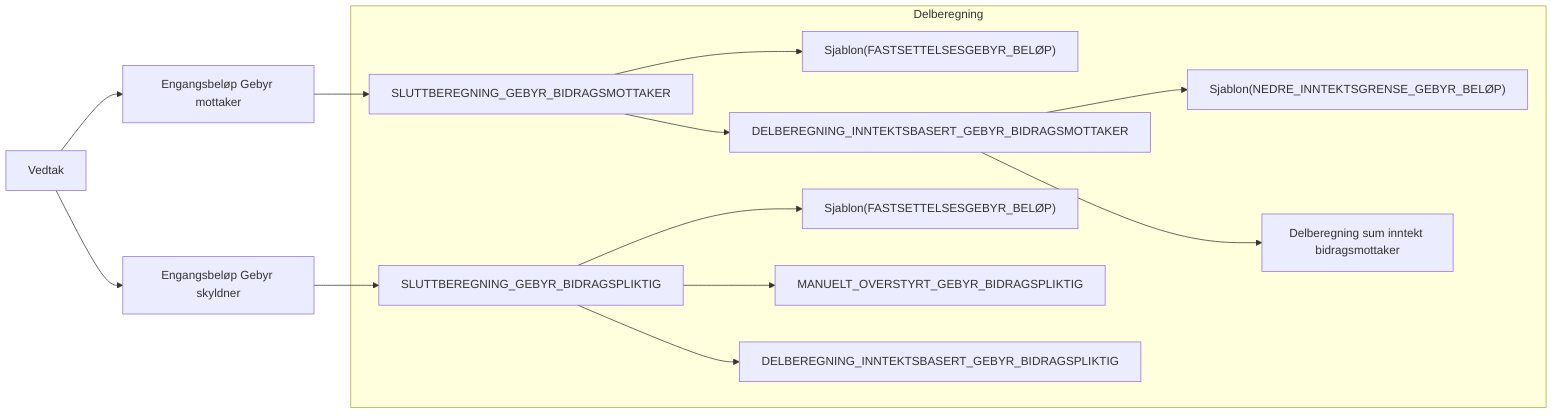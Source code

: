 flowchart LR
    Vedtak["Vedtak"] --> Engangsbeløp_GEBYR_SKYLDNER_NAV["Engangsbeløp Gebyr skyldner"]
    Engangsbeløp_GEBYR_SKYLDNER_NAV["Engangsbeløp Gebyr skyldner"] --> SLUTTBEREGNING_GEBYR_BIDRAGSPLIKTIG["SLUTTBEREGNING_GEBYR_BIDRAGSPLIKTIG"]
    Vedtak["Vedtak"] --> Engangsbeløp_GEBYR_MOTTAKER_NAV["Engangsbeløp Gebyr mottaker"]
    Engangsbeløp_GEBYR_MOTTAKER_NAV["Engangsbeløp Gebyr mottaker"] --> SLUTTBEREGNING_GEBYR_PERSON_BIDRAGSMOTTAKER["SLUTTBEREGNING_GEBYR_BIDRAGSMOTTAKER"]


    subgraph Delberegning

        SLUTTBEREGNING_GEBYR_PERSON_BIDRAGSMOTTAKER --> sjablon_FastsettelsesgebyrBeløp_202501["Sjablon(FASTSETTELSESGEBYR_BELØP)"]
        DELBEREGNING_INNTEKTSBASERT_GEBYR_BIDRAGSMOTTAKER["DELBEREGNING_INNTEKTSBASERT_GEBYR_BIDRAGSMOTTAKER"] --> sjablon_NedreInntektsgrenseGebyrBeløp["Sjablon(NEDRE_INNTEKTSGRENSE_GEBYR_BELØP)"]
        DELBEREGNING_INNTEKTSBASERT_GEBYR_BIDRAGSMOTTAKER[["DELBEREGNING_INNTEKTSBASERT_GEBYR_BIDRAGSMOTTAKER"]] --> delberegning_DELBEREGNING_SUM_INNTEKT_BIDRAGSMOTTAKER["Delberegning sum inntekt bidragsmottaker"]
        SLUTTBEREGNING_GEBYR_PERSON_BIDRAGSMOTTAKER --> DELBEREGNING_INNTEKTSBASERT_GEBYR_BIDRAGSMOTTAKER["DELBEREGNING_INNTEKTSBASERT_GEBYR_BIDRAGSMOTTAKER"]
        SLUTTBEREGNING_GEBYR_BIDRAGSPLIKTIG --> sjablon_FastsettelsesgebyrBeløp["Sjablon(FASTSETTELSESGEBYR_BELØP)"]
        SLUTTBEREGNING_GEBYR_BIDRAGSPLIKTIG --> MANUELT_OVERSTYRT_GEBYR_BIDRAGSPLIKTIG["MANUELT_OVERSTYRT_GEBYR_BIDRAGSPLIKTIG"]
        SLUTTBEREGNING_GEBYR_BIDRAGSPLIKTIG --> DELBEREGNING_INNTEKTSBASERT_GEBYR_BIDRAGSPLIKTIG["DELBEREGNING_INNTEKTSBASERT_GEBYR_BIDRAGSPLIKTIG"]
    end